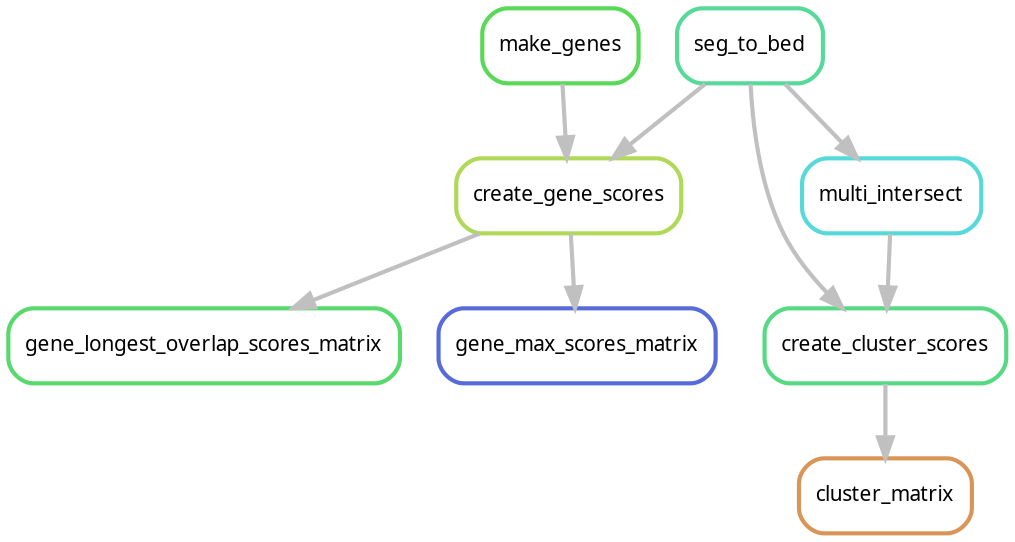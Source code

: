 digraph snakemake_dag {
    graph[bgcolor=white, margin=0];
    node[shape=box, style=rounded, fontname=sans,                 fontsize=10, penwidth=2];
    edge[penwidth=2, color=grey];
	0[label = "seg_to_bed", color = "0.42 0.6 0.85", style="rounded"];
	1[label = "create_gene_scores", color = "0.22 0.6 0.85", style="rounded"];
	2[label = "cluster_matrix", color = "0.08 0.6 0.85", style="rounded"];
	3[label = "gene_longest_overlap_scores_matrix", color = "0.36 0.6 0.85", style="rounded"];
	4[label = "gene_max_scores_matrix", color = "0.64 0.6 0.85", style="rounded"];
	5[label = "make_genes", color = "0.33 0.6 0.85", style="rounded"];
	6[label = "create_cluster_scores", color = "0.39 0.6 0.85", style="rounded"];
	7[label = "multi_intersect", color = "0.50 0.6 0.85", style="rounded"];
	0 -> 1
	5 -> 1
	6 -> 2
	1 -> 3
	1 -> 4
	0 -> 6
	7 -> 6
	0 -> 7
}            
